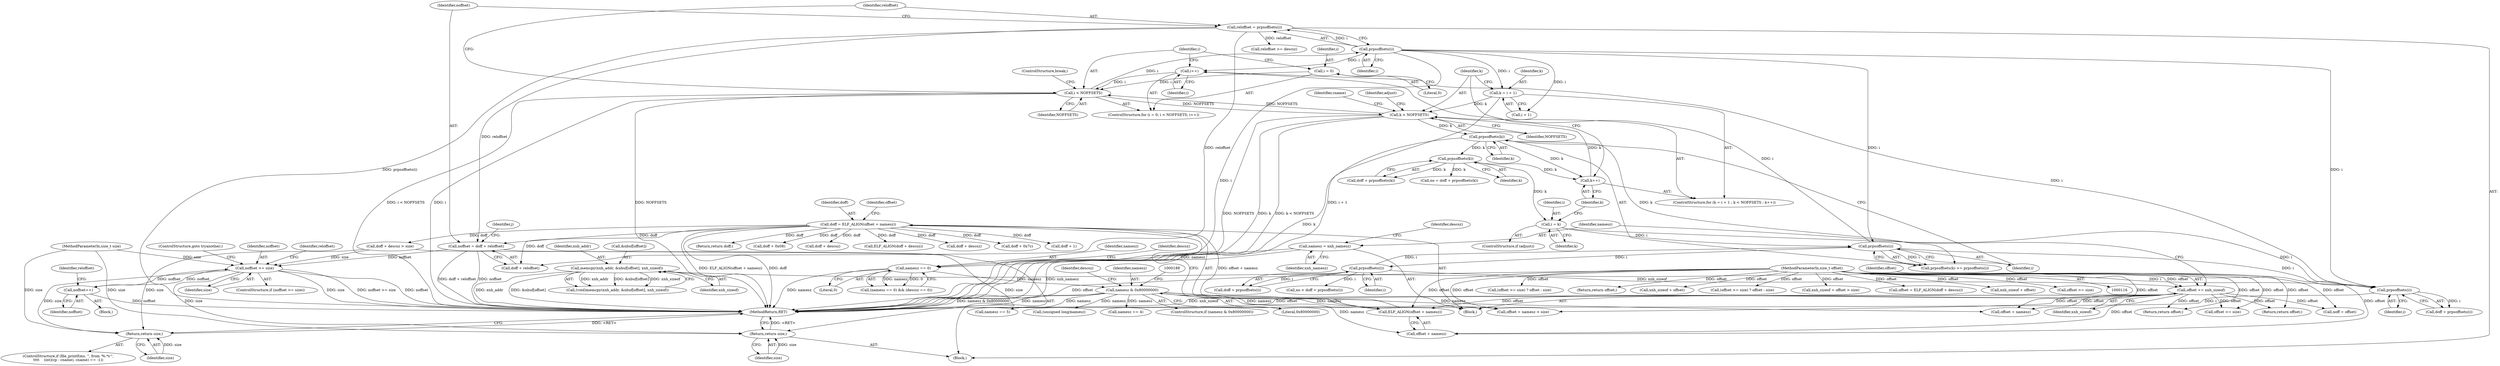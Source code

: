digraph "0_file_39c7ac1106be844a5296d3eb5971946cc09ffda0@integer" {
"1001065" [label="(Call,noffset = doff + reloffset)"];
"1000215" [label="(Call,doff = ELF_ALIGN(offset + namesz))"];
"1000217" [label="(Call,ELF_ALIGN(offset + namesz))"];
"1000119" [label="(MethodParameterIn,size_t offset)"];
"1000157" [label="(Call,offset += xnh_sizeof)"];
"1000150" [label="(Call,memcpy(xnh_addr, &nbuf[offset], xnh_sizeof))"];
"1000183" [label="(Call,namesz & 0x80000000)"];
"1000168" [label="(Call,namesz == 0)"];
"1000160" [label="(Call,namesz = xnh_namesz)"];
"1001060" [label="(Call,reloffset = prpsoffsets(i))"];
"1001062" [label="(Call,prpsoffsets(i))"];
"1001051" [label="(Call,i < NOFFSETS)"];
"1001048" [label="(Call,i = 0)"];
"1001054" [label="(Call,i++)"];
"1001185" [label="(Call,prpsoffsets(i))"];
"1001145" [label="(Call,prpsoffsets(i))"];
"1001173" [label="(Call,i = k)"];
"1001153" [label="(Call,prpsoffsets(k))"];
"1001143" [label="(Call,prpsoffsets(k))"];
"1001130" [label="(Call,k < NOFFSETS)"];
"1001133" [label="(Call,k++)"];
"1001125" [label="(Call,k = i + 1)"];
"1001159" [label="(Call,prpsoffsets(i))"];
"1001088" [label="(Call,noffset >= size)"];
"1001082" [label="(Call,noffset++)"];
"1001225" [label="(Return,return size;)"];
"1001231" [label="(Return,return size;)"];
"1000244" [label="(Call,(offset >= size) ? offset : size)"];
"1000195" [label="(Return,return offset;)"];
"1000228" [label="(Return,return doff;)"];
"1001049" [label="(Identifier,i)"];
"1001052" [label="(Identifier,i)"];
"1001063" [label="(Identifier,i)"];
"1001073" [label="(Identifier,j)"];
"1000177" [label="(Call,offset >= size)"];
"1000150" [label="(Call,memcpy(xnh_addr, &nbuf[offset], xnh_sizeof))"];
"1000216" [label="(Identifier,doff)"];
"1000192" [label="(Call,(unsigned long)namesz)"];
"1001235" [label="(Return,return offset;)"];
"1001134" [label="(Identifier,k)"];
"1000169" [label="(Identifier,namesz)"];
"1001065" [label="(Call,noffset = doff + reloffset)"];
"1001146" [label="(Identifier,i)"];
"1001091" [label="(ControlStructure,goto tryanother;)"];
"1001177" [label="(Identifier,cname)"];
"1001153" [label="(Call,prpsoffsets(k))"];
"1001066" [label="(Identifier,noffset)"];
"1001090" [label="(Identifier,size)"];
"1000145" [label="(Call,xnh_sizeof + offset)"];
"1001151" [label="(Call,doff + prpsoffsets(k))"];
"1000212" [label="(Call,noff = offset)"];
"1001085" [label="(Identifier,reloffset)"];
"1000217" [label="(Call,ELF_ALIGN(offset + namesz))"];
"1000867" [label="(Call,namesz == 4)"];
"1001081" [label="(Block,)"];
"1001047" [label="(ControlStructure,for (i = 0; i < NOFFSETS; i++))"];
"1000182" [label="(ControlStructure,if (namesz & 0x80000000))"];
"1001051" [label="(Call,i < NOFFSETS)"];
"1001231" [label="(Return,return size;)"];
"1000210" [label="(Return,return offset;)"];
"1000162" [label="(Identifier,xnh_namesz)"];
"1001009" [label="(Call,doff + 0x08)"];
"1000183" [label="(Call,namesz & 0x80000000)"];
"1000156" [label="(Identifier,xnh_sizeof)"];
"1000176" [label="(Call,(offset >= size) ? offset : size)"];
"1001062" [label="(Call,prpsoffsets(i))"];
"1001234" [label="(ControlStructure,break;)"];
"1001089" [label="(Identifier,noffset)"];
"1001093" [label="(Call,reloffset >= descsz)"];
"1001142" [label="(Call,prpsoffsets(k) >= prpsoffsets(i))"];
"1001225" [label="(Return,return size;)"];
"1001226" [label="(Identifier,size)"];
"1000233" [label="(Call,doff + descsz)"];
"1000232" [label="(Call,ELF_ALIGN(doff + descsz))"];
"1000185" [label="(Literal,0x80000000)"];
"1000222" [label="(Call,offset + namesz > size)"];
"1000152" [label="(Call,&nbuf[offset])"];
"1000238" [label="(Call,doff + descsz)"];
"1000199" [label="(Identifier,descsz)"];
"1001053" [label="(Identifier,NOFFSETS)"];
"1000158" [label="(Identifier,offset)"];
"1001060" [label="(Call,reloffset = prpsoffsets(i))"];
"1001125" [label="(Call,k = i + 1)"];
"1001127" [label="(Call,i + 1)"];
"1001061" [label="(Identifier,reloffset)"];
"1001171" [label="(ControlStructure,if (adjust))"];
"1001130" [label="(Call,k < NOFFSETS)"];
"1001159" [label="(Call,prpsoffsets(i))"];
"1000994" [label="(Call,doff + 0x7c)"];
"1001088" [label="(Call,noffset >= size)"];
"1001054" [label="(Call,i++)"];
"1000119" [label="(MethodParameterIn,size_t offset)"];
"1000237" [label="(Call,doff + descsz > size)"];
"1000138" [label="(Call,xnh_sizeof + offset > size)"];
"1001174" [label="(Identifier,i)"];
"1001155" [label="(Call,no < doff + prpsoffsets(i))"];
"1001173" [label="(Call,i = k)"];
"1000170" [label="(Literal,0)"];
"1001132" [label="(Identifier,NOFFSETS)"];
"1001094" [label="(Identifier,reloffset)"];
"1000223" [label="(Call,offset + namesz)"];
"1000151" [label="(Identifier,xnh_addr)"];
"1001143" [label="(Call,prpsoffsets(k))"];
"1000164" [label="(Identifier,descsz)"];
"1001237" [label="(MethodReturn,RET)"];
"1001160" [label="(Identifier,i)"];
"1001186" [label="(Identifier,i)"];
"1001083" [label="(Identifier,noffset)"];
"1001185" [label="(Call,prpsoffsets(i))"];
"1000167" [label="(Call,(namesz == 0) && (descsz == 0))"];
"1001145" [label="(Call,prpsoffsets(i))"];
"1000148" [label="(Call,(void)memcpy(xnh_addr, &nbuf[offset], xnh_sizeof))"];
"1001067" [label="(Call,doff + reloffset)"];
"1001212" [label="(ControlStructure,if (file_printf(ms, \", from '%.*s'\",\n\t\t\t\t    (int)(cp - cname), cname) == -1))"];
"1001126" [label="(Identifier,k)"];
"1001131" [label="(Identifier,k)"];
"1000157" [label="(Call,offset += xnh_sizeof)"];
"1000294" [label="(Call,doff + 1)"];
"1000168" [label="(Call,namesz == 0)"];
"1001133" [label="(Call,k++)"];
"1001048" [label="(Call,i = 0)"];
"1000161" [label="(Identifier,namesz)"];
"1001082" [label="(Call,noffset++)"];
"1001175" [label="(Identifier,k)"];
"1001232" [label="(Identifier,size)"];
"1000160" [label="(Call,namesz = xnh_namesz)"];
"1001183" [label="(Call,doff + prpsoffsets(i))"];
"1001149" [label="(Call,no = doff + prpsoffsets(k))"];
"1001157" [label="(Call,doff + prpsoffsets(i))"];
"1000230" [label="(Call,offset = ELF_ALIGN(doff + descsz))"];
"1001055" [label="(Identifier,i)"];
"1000184" [label="(Identifier,namesz)"];
"1001056" [label="(Block,)"];
"1001144" [label="(Identifier,k)"];
"1000125" [label="(Block,)"];
"1000139" [label="(Call,xnh_sizeof + offset)"];
"1000120" [label="(MethodParameterIn,size_t size)"];
"1001139" [label="(Identifier,adjust)"];
"1000224" [label="(Identifier,offset)"];
"1000264" [label="(Call,namesz == 5)"];
"1000159" [label="(Identifier,xnh_sizeof)"];
"1000245" [label="(Call,offset >= size)"];
"1001124" [label="(ControlStructure,for (k = i + 1 ; k < NOFFSETS ; k++))"];
"1000218" [label="(Call,offset + namesz)"];
"1001154" [label="(Identifier,k)"];
"1001050" [label="(Literal,0)"];
"1000172" [label="(Identifier,descsz)"];
"1001087" [label="(ControlStructure,if (noffset >= size))"];
"1000215" [label="(Call,doff = ELF_ALIGN(offset + namesz))"];
"1001065" -> "1001056"  [label="AST: "];
"1001065" -> "1001067"  [label="CFG: "];
"1001066" -> "1001065"  [label="AST: "];
"1001067" -> "1001065"  [label="AST: "];
"1001073" -> "1001065"  [label="CFG: "];
"1001065" -> "1001237"  [label="DDG: noffset"];
"1001065" -> "1001237"  [label="DDG: doff + reloffset"];
"1000215" -> "1001065"  [label="DDG: doff"];
"1001060" -> "1001065"  [label="DDG: reloffset"];
"1001065" -> "1001088"  [label="DDG: noffset"];
"1000215" -> "1000125"  [label="AST: "];
"1000215" -> "1000217"  [label="CFG: "];
"1000216" -> "1000215"  [label="AST: "];
"1000217" -> "1000215"  [label="AST: "];
"1000224" -> "1000215"  [label="CFG: "];
"1000215" -> "1001237"  [label="DDG: doff"];
"1000215" -> "1001237"  [label="DDG: ELF_ALIGN(offset + namesz)"];
"1000217" -> "1000215"  [label="DDG: offset + namesz"];
"1000215" -> "1000228"  [label="DDG: doff"];
"1000215" -> "1000232"  [label="DDG: doff"];
"1000215" -> "1000233"  [label="DDG: doff"];
"1000215" -> "1000237"  [label="DDG: doff"];
"1000215" -> "1000238"  [label="DDG: doff"];
"1000215" -> "1000294"  [label="DDG: doff"];
"1000215" -> "1000994"  [label="DDG: doff"];
"1000215" -> "1001009"  [label="DDG: doff"];
"1000215" -> "1001067"  [label="DDG: doff"];
"1000217" -> "1000218"  [label="CFG: "];
"1000218" -> "1000217"  [label="AST: "];
"1000119" -> "1000217"  [label="DDG: offset"];
"1000157" -> "1000217"  [label="DDG: offset"];
"1000183" -> "1000217"  [label="DDG: namesz"];
"1000119" -> "1000116"  [label="AST: "];
"1000119" -> "1001237"  [label="DDG: offset"];
"1000119" -> "1000138"  [label="DDG: offset"];
"1000119" -> "1000139"  [label="DDG: offset"];
"1000119" -> "1000145"  [label="DDG: offset"];
"1000119" -> "1000157"  [label="DDG: offset"];
"1000119" -> "1000176"  [label="DDG: offset"];
"1000119" -> "1000177"  [label="DDG: offset"];
"1000119" -> "1000195"  [label="DDG: offset"];
"1000119" -> "1000210"  [label="DDG: offset"];
"1000119" -> "1000212"  [label="DDG: offset"];
"1000119" -> "1000218"  [label="DDG: offset"];
"1000119" -> "1000222"  [label="DDG: offset"];
"1000119" -> "1000223"  [label="DDG: offset"];
"1000119" -> "1000230"  [label="DDG: offset"];
"1000119" -> "1000244"  [label="DDG: offset"];
"1000119" -> "1000245"  [label="DDG: offset"];
"1000119" -> "1001235"  [label="DDG: offset"];
"1000157" -> "1000125"  [label="AST: "];
"1000157" -> "1000159"  [label="CFG: "];
"1000158" -> "1000157"  [label="AST: "];
"1000159" -> "1000157"  [label="AST: "];
"1000161" -> "1000157"  [label="CFG: "];
"1000157" -> "1001237"  [label="DDG: xnh_sizeof"];
"1000157" -> "1001237"  [label="DDG: offset"];
"1000150" -> "1000157"  [label="DDG: xnh_sizeof"];
"1000157" -> "1000177"  [label="DDG: offset"];
"1000157" -> "1000195"  [label="DDG: offset"];
"1000157" -> "1000210"  [label="DDG: offset"];
"1000157" -> "1000212"  [label="DDG: offset"];
"1000157" -> "1000218"  [label="DDG: offset"];
"1000157" -> "1000222"  [label="DDG: offset"];
"1000157" -> "1000223"  [label="DDG: offset"];
"1000150" -> "1000148"  [label="AST: "];
"1000150" -> "1000156"  [label="CFG: "];
"1000151" -> "1000150"  [label="AST: "];
"1000152" -> "1000150"  [label="AST: "];
"1000156" -> "1000150"  [label="AST: "];
"1000148" -> "1000150"  [label="CFG: "];
"1000150" -> "1001237"  [label="DDG: xnh_addr"];
"1000150" -> "1001237"  [label="DDG: &nbuf[offset]"];
"1000150" -> "1000148"  [label="DDG: xnh_addr"];
"1000150" -> "1000148"  [label="DDG: &nbuf[offset]"];
"1000150" -> "1000148"  [label="DDG: xnh_sizeof"];
"1000183" -> "1000182"  [label="AST: "];
"1000183" -> "1000185"  [label="CFG: "];
"1000184" -> "1000183"  [label="AST: "];
"1000185" -> "1000183"  [label="AST: "];
"1000188" -> "1000183"  [label="CFG: "];
"1000199" -> "1000183"  [label="CFG: "];
"1000183" -> "1001237"  [label="DDG: namesz"];
"1000183" -> "1001237"  [label="DDG: namesz & 0x80000000"];
"1000168" -> "1000183"  [label="DDG: namesz"];
"1000183" -> "1000192"  [label="DDG: namesz"];
"1000183" -> "1000218"  [label="DDG: namesz"];
"1000183" -> "1000222"  [label="DDG: namesz"];
"1000183" -> "1000223"  [label="DDG: namesz"];
"1000183" -> "1000264"  [label="DDG: namesz"];
"1000183" -> "1000867"  [label="DDG: namesz"];
"1000168" -> "1000167"  [label="AST: "];
"1000168" -> "1000170"  [label="CFG: "];
"1000169" -> "1000168"  [label="AST: "];
"1000170" -> "1000168"  [label="AST: "];
"1000172" -> "1000168"  [label="CFG: "];
"1000167" -> "1000168"  [label="CFG: "];
"1000168" -> "1001237"  [label="DDG: namesz"];
"1000168" -> "1000167"  [label="DDG: namesz"];
"1000168" -> "1000167"  [label="DDG: 0"];
"1000160" -> "1000168"  [label="DDG: namesz"];
"1000160" -> "1000125"  [label="AST: "];
"1000160" -> "1000162"  [label="CFG: "];
"1000161" -> "1000160"  [label="AST: "];
"1000162" -> "1000160"  [label="AST: "];
"1000164" -> "1000160"  [label="CFG: "];
"1000160" -> "1001237"  [label="DDG: xnh_namesz"];
"1001060" -> "1001056"  [label="AST: "];
"1001060" -> "1001062"  [label="CFG: "];
"1001061" -> "1001060"  [label="AST: "];
"1001062" -> "1001060"  [label="AST: "];
"1001066" -> "1001060"  [label="CFG: "];
"1001060" -> "1001237"  [label="DDG: prpsoffsets(i)"];
"1001062" -> "1001060"  [label="DDG: i"];
"1001060" -> "1001067"  [label="DDG: reloffset"];
"1001060" -> "1001093"  [label="DDG: reloffset"];
"1001062" -> "1001063"  [label="CFG: "];
"1001063" -> "1001062"  [label="AST: "];
"1001062" -> "1001237"  [label="DDG: i"];
"1001062" -> "1001054"  [label="DDG: i"];
"1001051" -> "1001062"  [label="DDG: i"];
"1001062" -> "1001125"  [label="DDG: i"];
"1001062" -> "1001127"  [label="DDG: i"];
"1001062" -> "1001145"  [label="DDG: i"];
"1001062" -> "1001185"  [label="DDG: i"];
"1001051" -> "1001047"  [label="AST: "];
"1001051" -> "1001053"  [label="CFG: "];
"1001052" -> "1001051"  [label="AST: "];
"1001053" -> "1001051"  [label="AST: "];
"1001061" -> "1001051"  [label="CFG: "];
"1001234" -> "1001051"  [label="CFG: "];
"1001051" -> "1001237"  [label="DDG: i < NOFFSETS"];
"1001051" -> "1001237"  [label="DDG: i"];
"1001051" -> "1001237"  [label="DDG: NOFFSETS"];
"1001048" -> "1001051"  [label="DDG: i"];
"1001054" -> "1001051"  [label="DDG: i"];
"1001130" -> "1001051"  [label="DDG: NOFFSETS"];
"1001051" -> "1001130"  [label="DDG: NOFFSETS"];
"1001048" -> "1001047"  [label="AST: "];
"1001048" -> "1001050"  [label="CFG: "];
"1001049" -> "1001048"  [label="AST: "];
"1001050" -> "1001048"  [label="AST: "];
"1001052" -> "1001048"  [label="CFG: "];
"1001054" -> "1001047"  [label="AST: "];
"1001054" -> "1001055"  [label="CFG: "];
"1001055" -> "1001054"  [label="AST: "];
"1001052" -> "1001054"  [label="CFG: "];
"1001185" -> "1001054"  [label="DDG: i"];
"1001145" -> "1001054"  [label="DDG: i"];
"1001185" -> "1001183"  [label="AST: "];
"1001185" -> "1001186"  [label="CFG: "];
"1001186" -> "1001185"  [label="AST: "];
"1001183" -> "1001185"  [label="CFG: "];
"1001185" -> "1001237"  [label="DDG: i"];
"1001185" -> "1001183"  [label="DDG: i"];
"1001145" -> "1001185"  [label="DDG: i"];
"1001173" -> "1001185"  [label="DDG: i"];
"1001159" -> "1001185"  [label="DDG: i"];
"1001145" -> "1001142"  [label="AST: "];
"1001145" -> "1001146"  [label="CFG: "];
"1001146" -> "1001145"  [label="AST: "];
"1001142" -> "1001145"  [label="CFG: "];
"1001145" -> "1001142"  [label="DDG: i"];
"1001173" -> "1001145"  [label="DDG: i"];
"1001159" -> "1001145"  [label="DDG: i"];
"1001145" -> "1001159"  [label="DDG: i"];
"1001173" -> "1001171"  [label="AST: "];
"1001173" -> "1001175"  [label="CFG: "];
"1001174" -> "1001173"  [label="AST: "];
"1001175" -> "1001173"  [label="AST: "];
"1001134" -> "1001173"  [label="CFG: "];
"1001153" -> "1001173"  [label="DDG: k"];
"1001153" -> "1001151"  [label="AST: "];
"1001153" -> "1001154"  [label="CFG: "];
"1001154" -> "1001153"  [label="AST: "];
"1001151" -> "1001153"  [label="CFG: "];
"1001153" -> "1001133"  [label="DDG: k"];
"1001153" -> "1001149"  [label="DDG: k"];
"1001153" -> "1001151"  [label="DDG: k"];
"1001143" -> "1001153"  [label="DDG: k"];
"1001143" -> "1001142"  [label="AST: "];
"1001143" -> "1001144"  [label="CFG: "];
"1001144" -> "1001143"  [label="AST: "];
"1001146" -> "1001143"  [label="CFG: "];
"1001143" -> "1001237"  [label="DDG: k"];
"1001143" -> "1001133"  [label="DDG: k"];
"1001143" -> "1001142"  [label="DDG: k"];
"1001130" -> "1001143"  [label="DDG: k"];
"1001130" -> "1001124"  [label="AST: "];
"1001130" -> "1001132"  [label="CFG: "];
"1001131" -> "1001130"  [label="AST: "];
"1001132" -> "1001130"  [label="AST: "];
"1001139" -> "1001130"  [label="CFG: "];
"1001177" -> "1001130"  [label="CFG: "];
"1001130" -> "1001237"  [label="DDG: k < NOFFSETS"];
"1001130" -> "1001237"  [label="DDG: NOFFSETS"];
"1001130" -> "1001237"  [label="DDG: k"];
"1001133" -> "1001130"  [label="DDG: k"];
"1001125" -> "1001130"  [label="DDG: k"];
"1001133" -> "1001124"  [label="AST: "];
"1001133" -> "1001134"  [label="CFG: "];
"1001134" -> "1001133"  [label="AST: "];
"1001131" -> "1001133"  [label="CFG: "];
"1001125" -> "1001124"  [label="AST: "];
"1001125" -> "1001127"  [label="CFG: "];
"1001126" -> "1001125"  [label="AST: "];
"1001127" -> "1001125"  [label="AST: "];
"1001131" -> "1001125"  [label="CFG: "];
"1001125" -> "1001237"  [label="DDG: i + 1"];
"1001159" -> "1001157"  [label="AST: "];
"1001159" -> "1001160"  [label="CFG: "];
"1001160" -> "1001159"  [label="AST: "];
"1001157" -> "1001159"  [label="CFG: "];
"1001159" -> "1001155"  [label="DDG: i"];
"1001159" -> "1001157"  [label="DDG: i"];
"1001088" -> "1001087"  [label="AST: "];
"1001088" -> "1001090"  [label="CFG: "];
"1001089" -> "1001088"  [label="AST: "];
"1001090" -> "1001088"  [label="AST: "];
"1001091" -> "1001088"  [label="CFG: "];
"1001094" -> "1001088"  [label="CFG: "];
"1001088" -> "1001237"  [label="DDG: noffset >= size"];
"1001088" -> "1001237"  [label="DDG: noffset"];
"1001088" -> "1001237"  [label="DDG: size"];
"1001088" -> "1001082"  [label="DDG: noffset"];
"1001082" -> "1001088"  [label="DDG: noffset"];
"1000237" -> "1001088"  [label="DDG: size"];
"1000120" -> "1001088"  [label="DDG: size"];
"1001088" -> "1001225"  [label="DDG: size"];
"1001088" -> "1001231"  [label="DDG: size"];
"1001082" -> "1001081"  [label="AST: "];
"1001082" -> "1001083"  [label="CFG: "];
"1001083" -> "1001082"  [label="AST: "];
"1001085" -> "1001082"  [label="CFG: "];
"1001082" -> "1001237"  [label="DDG: noffset"];
"1001225" -> "1001212"  [label="AST: "];
"1001225" -> "1001226"  [label="CFG: "];
"1001226" -> "1001225"  [label="AST: "];
"1001237" -> "1001225"  [label="CFG: "];
"1001225" -> "1001237"  [label="DDG: <RET>"];
"1001226" -> "1001225"  [label="DDG: size"];
"1000237" -> "1001225"  [label="DDG: size"];
"1000120" -> "1001225"  [label="DDG: size"];
"1001231" -> "1001056"  [label="AST: "];
"1001231" -> "1001232"  [label="CFG: "];
"1001232" -> "1001231"  [label="AST: "];
"1001237" -> "1001231"  [label="CFG: "];
"1001231" -> "1001237"  [label="DDG: <RET>"];
"1001232" -> "1001231"  [label="DDG: size"];
"1000237" -> "1001231"  [label="DDG: size"];
"1000120" -> "1001231"  [label="DDG: size"];
}
